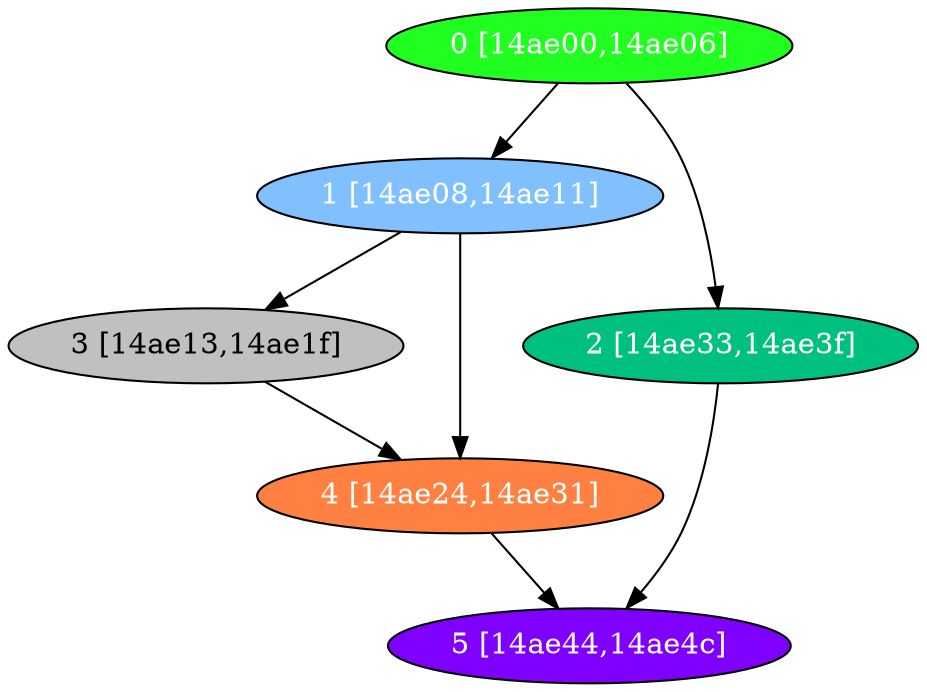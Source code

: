 diGraph libnss3{
	libnss3_0  [style=filled fillcolor="#20FF20" fontcolor="#ffffff" shape=oval label="0 [14ae00,14ae06]"]
	libnss3_1  [style=filled fillcolor="#80C0FF" fontcolor="#ffffff" shape=oval label="1 [14ae08,14ae11]"]
	libnss3_2  [style=filled fillcolor="#00C080" fontcolor="#ffffff" shape=oval label="2 [14ae33,14ae3f]"]
	libnss3_3  [style=filled fillcolor="#C0C0C0" fontcolor="#000000" shape=oval label="3 [14ae13,14ae1f]"]
	libnss3_4  [style=filled fillcolor="#FF8040" fontcolor="#ffffff" shape=oval label="4 [14ae24,14ae31]"]
	libnss3_5  [style=filled fillcolor="#8000FF" fontcolor="#ffffff" shape=oval label="5 [14ae44,14ae4c]"]

	libnss3_0 -> libnss3_1
	libnss3_0 -> libnss3_2
	libnss3_1 -> libnss3_3
	libnss3_1 -> libnss3_4
	libnss3_2 -> libnss3_5
	libnss3_3 -> libnss3_4
	libnss3_4 -> libnss3_5
}
